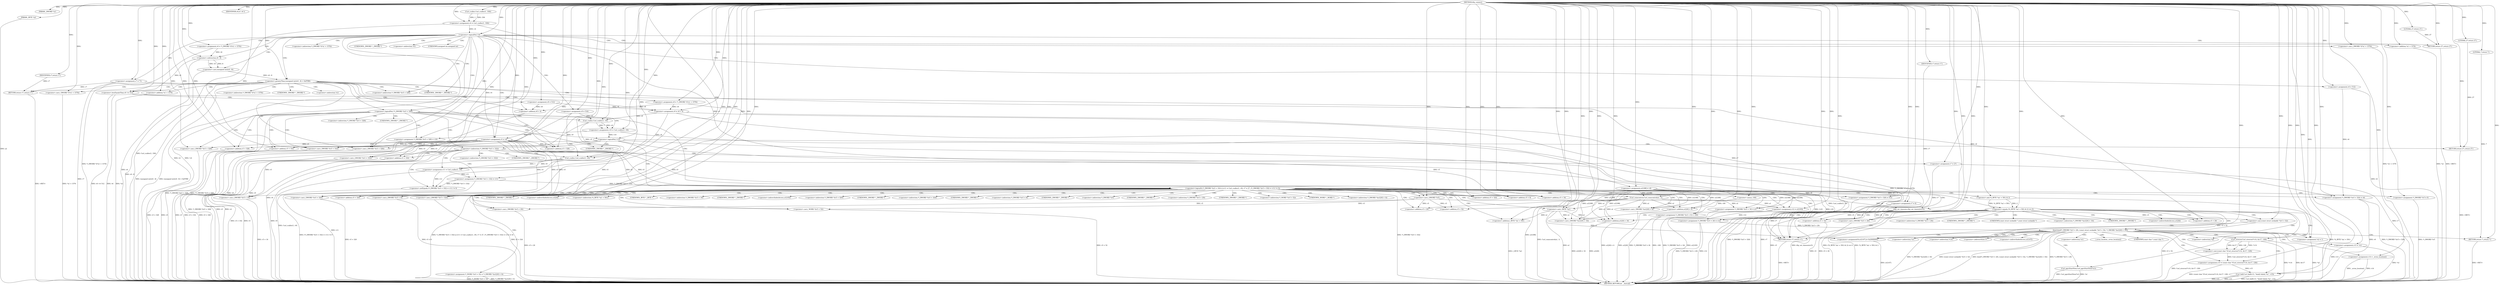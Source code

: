 digraph tftp_connect {  
"1000114" [label = "(METHOD,tftp_connect)" ]
"1000405" [label = "(METHOD_RETURN,int __fastcall)" ]
"1000115" [label = "(PARAM,_DWORD *a1)" ]
"1000116" [label = "(PARAM,_BYTE *a2)" ]
"1000131" [label = "(<operator>.assignment,v4 = Curl_ccalloc(1, 336))" ]
"1000133" [label = "(Curl_ccalloc,Curl_ccalloc(1, 336))" ]
"1000136" [label = "(<operator>.assignment,a1[188] = v4)" ]
"1000142" [label = "(<operator>.logicalNot,!v4)" ]
"1000144" [label = "(RETURN,return 27;,return 27;)" ]
"1000145" [label = "(LITERAL,27,return 27;)" ]
"1000146" [label = "(<operator>.assignment,v5 = v4)" ]
"1000149" [label = "(<operator>.assignment,v6 = *(_DWORD *)(*a1 + 1576))" ]
"1000152" [label = "(<operator>.cast,(_DWORD *)(*a1 + 1576))" ]
"1000154" [label = "(<operator>.addition,*a1 + 1576)" ]
"1000159" [label = "(IDENTIFIER,v6,if ( v6 ))" ]
"1000161" [label = "(<operator>.assignment,v7 = 71)" ]
"1000165" [label = "(<operator>.greaterThan,(unsigned int)(v6 - 8) > 0xFFB0)" ]
"1000166" [label = "(<operator>.cast,(unsigned int)(v6 - 8))" ]
"1000168" [label = "(<operator>.subtraction,v6 - 8)" ]
"1000172" [label = "(RETURN,return v7;,return v7;)" ]
"1000173" [label = "(IDENTIFIER,v7,return v7;)" ]
"1000174" [label = "(<operator>.assignment,v8 = *(_DWORD *)(*a1 + 1576))" ]
"1000177" [label = "(<operator>.cast,(_DWORD *)(*a1 + 1576))" ]
"1000179" [label = "(<operator>.addition,*a1 + 1576)" ]
"1000184" [label = "(<operator>.lessEqualsThan,v6 <= 512)" ]
"1000187" [label = "(<operator>.assignment,v8 = 512)" ]
"1000190" [label = "(<operator>.assignment,v9 = v8 + 4)" ]
"1000192" [label = "(<operator>.addition,v8 + 4)" ]
"1000197" [label = "(<operator>.assignment,v9 = 516)" ]
"1000200" [label = "(<operator>.assignment,v6 = 512)" ]
"1000204" [label = "(<operator>.logicalNot,!*(_DWORD *)(v5 + 328))" ]
"1000206" [label = "(<operator>.cast,(_DWORD *)(v5 + 328))" ]
"1000208" [label = "(<operator>.addition,v5 + 328)" ]
"1000212" [label = "(<operator>.assignment,v10 = Curl_ccalloc(1, v9))" ]
"1000214" [label = "(Curl_ccalloc,Curl_ccalloc(1, v9))" ]
"1000217" [label = "(<operator>.assignment,*(_DWORD *)(v5 + 328) = v10)" ]
"1000219" [label = "(<operator>.cast,(_DWORD *)(v5 + 328))" ]
"1000221" [label = "(<operator>.addition,v5 + 328)" ]
"1000226" [label = "(<operator>.logicalNot,!v10)" ]
"1000228" [label = "(RETURN,return 27;,return 27;)" ]
"1000229" [label = "(LITERAL,27,return 27;)" ]
"1000231" [label = "(<operator>.logicalOr,*(_DWORD *)(v5 + 332) || (v11 = Curl_ccalloc(1, v9), v7 = 27, (*(_DWORD *)(v5 + 332) = v11) != 0))" ]
"1000233" [label = "(<operator>.cast,(_DWORD *)(v5 + 332))" ]
"1000235" [label = "(<operator>.addition,v5 + 332)" ]
"1000239" [label = "(<operator>.assignment,v11 = Curl_ccalloc(1, v9))" ]
"1000241" [label = "(Curl_ccalloc,Curl_ccalloc(1, v9))" ]
"1000245" [label = "(<operator>.assignment,v7 = 27)" ]
"1000248" [label = "(<operator>.notEquals,(*(_DWORD *)(v5 + 332) = v11) != 0)" ]
"1000249" [label = "(<operator>.assignment,*(_DWORD *)(v5 + 332) = v11)" ]
"1000251" [label = "(<operator>.cast,(_DWORD *)(v5 + 332))" ]
"1000253" [label = "(<operator>.addition,v5 + 332)" ]
"1000259" [label = "(Curl_conncontrol,Curl_conncontrol(a1, 1))" ]
"1000262" [label = "(<operator>.assignment,*(_DWORD *)(v5 + 16) = a1)" ]
"1000264" [label = "(<operator>.cast,(_DWORD *)(v5 + 16))" ]
"1000266" [label = "(<operator>.addition,v5 + 16)" ]
"1000270" [label = "(<operator>.assignment,v7 = 0)" ]
"1000273" [label = "(<operator>.assignment,v12 = a1[105])" ]
"1000278" [label = "(<operator>.assignment,*(_DWORD *)(v5 + 320) = 512)" ]
"1000280" [label = "(<operator>.cast,(_DWORD *)(v5 + 320))" ]
"1000282" [label = "(<operator>.addition,v5 + 320)" ]
"1000286" [label = "(<operator>.assignment,*(_DWORD *)(v5 + 324) = v6)" ]
"1000288" [label = "(<operator>.cast,(_DWORD *)(v5 + 324))" ]
"1000290" [label = "(<operator>.addition,v5 + 324)" ]
"1000294" [label = "(<operator>.assignment,*(_DWORD *)(v5 + 8) = -100)" ]
"1000296" [label = "(<operator>.cast,(_DWORD *)(v5 + 8))" ]
"1000298" [label = "(<operator>.addition,v5 + 8)" ]
"1000301" [label = "(<operator>.minus,-100)" ]
"1000303" [label = "(<operator>.assignment,*(_DWORD *)v5 = 0)" ]
"1000305" [label = "(<operator>.cast,(_DWORD *)v5)" ]
"1000309" [label = "(<operator>.assignment,*(_DWORD *)(v5 + 20) = v12)" ]
"1000311" [label = "(<operator>.cast,(_DWORD *)(v5 + 20))" ]
"1000313" [label = "(<operator>.addition,v5 + 20)" ]
"1000317" [label = "(<operator>.assignment,*(_WORD *)(v5 + 52) = *(_DWORD *)(a1[20] + 4))" ]
"1000319" [label = "(<operator>.cast,(_WORD *)(v5 + 52))" ]
"1000321" [label = "(<operator>.addition,v5 + 52)" ]
"1000325" [label = "(<operator>.cast,(_DWORD *)(a1[20] + 4))" ]
"1000327" [label = "(<operator>.addition,a1[20] + 4)" ]
"1000332" [label = "(tftp_set_timeouts,tftp_set_timeouts(v5))" ]
"1000335" [label = "(<operator>.equals,(*((_BYTE *)a1 + 591) & 2) == 0)" ]
"1000336" [label = "(<operator>.and,*((_BYTE *)a1 + 591) & 2)" ]
"1000338" [label = "(<operator>.addition,(_BYTE *)a1 + 591)" ]
"1000339" [label = "(<operator>.cast,(_BYTE *)a1)" ]
"1000347" [label = "(bind,bind(*(_DWORD *)(v5 + 20), (const struct sockaddr *)(v5 + 52), *(_DWORD *)(a1[20] + 16)))" ]
"1000349" [label = "(<operator>.cast,(_DWORD *)(v5 + 20))" ]
"1000351" [label = "(<operator>.addition,v5 + 20)" ]
"1000354" [label = "(<operator>.cast,(const struct sockaddr *)(v5 + 52))" ]
"1000356" [label = "(<operator>.addition,v5 + 52)" ]
"1000360" [label = "(<operator>.cast,(_DWORD *)(a1[20] + 16))" ]
"1000362" [label = "(<operator>.addition,a1[20] + 16)" ]
"1000368" [label = "(<operator>.assignment,v13 = *a1)" ]
"1000372" [label = "(<operator>.assignment,v14 = _errno_location())" ]
"1000375" [label = "(<operator>.assignment,v15 = (const char *)Curl_strerror(*v14, &v17, 128))" ]
"1000377" [label = "(<operator>.cast,(const char *)Curl_strerror(*v14, &v17, 128))" ]
"1000379" [label = "(Curl_strerror,Curl_strerror(*v14, &v17, 128))" ]
"1000385" [label = "(Curl_failf,Curl_failf(v13, \"bind() failed; %s\", v15))" ]
"1000389" [label = "(RETURN,return 7;,return 7;)" ]
"1000390" [label = "(LITERAL,7,return 7;)" ]
"1000391" [label = "(<operators>.assignmentOr,a1[147] |= 0x2000000u)" ]
"1000396" [label = "(Curl_pgrsStartNow,Curl_pgrsStartNow(*a1))" ]
"1000399" [label = "(<operator>.assignment,*a2 = 1)" ]
"1000403" [label = "(RETURN,return v7;,return v7;)" ]
"1000404" [label = "(IDENTIFIER,v7,return v7;)" ]
"1000151" [label = "(<operator>.indirection,*(_DWORD *)(*a1 + 1576))" ]
"1000153" [label = "(UNKNOWN,_DWORD *,_DWORD *)" ]
"1000155" [label = "(<operator>.indirection,*a1)" ]
"1000167" [label = "(UNKNOWN,unsigned int,unsigned int)" ]
"1000176" [label = "(<operator>.indirection,*(_DWORD *)(*a1 + 1576))" ]
"1000178" [label = "(UNKNOWN,_DWORD *,_DWORD *)" ]
"1000180" [label = "(<operator>.indirection,*a1)" ]
"1000205" [label = "(<operator>.indirection,*(_DWORD *)(v5 + 328))" ]
"1000207" [label = "(UNKNOWN,_DWORD *,_DWORD *)" ]
"1000218" [label = "(<operator>.indirection,*(_DWORD *)(v5 + 328))" ]
"1000220" [label = "(UNKNOWN,_DWORD *,_DWORD *)" ]
"1000232" [label = "(<operator>.indirection,*(_DWORD *)(v5 + 332))" ]
"1000234" [label = "(UNKNOWN,_DWORD *,_DWORD *)" ]
"1000250" [label = "(<operator>.indirection,*(_DWORD *)(v5 + 332))" ]
"1000252" [label = "(UNKNOWN,_DWORD *,_DWORD *)" ]
"1000263" [label = "(<operator>.indirection,*(_DWORD *)(v5 + 16))" ]
"1000265" [label = "(UNKNOWN,_DWORD *,_DWORD *)" ]
"1000275" [label = "(<operator>.indirectIndexAccess,a1[105])" ]
"1000279" [label = "(<operator>.indirection,*(_DWORD *)(v5 + 320))" ]
"1000281" [label = "(UNKNOWN,_DWORD *,_DWORD *)" ]
"1000287" [label = "(<operator>.indirection,*(_DWORD *)(v5 + 324))" ]
"1000289" [label = "(UNKNOWN,_DWORD *,_DWORD *)" ]
"1000295" [label = "(<operator>.indirection,*(_DWORD *)(v5 + 8))" ]
"1000297" [label = "(UNKNOWN,_DWORD *,_DWORD *)" ]
"1000304" [label = "(<operator>.indirection,*(_DWORD *)v5)" ]
"1000306" [label = "(UNKNOWN,_DWORD *,_DWORD *)" ]
"1000310" [label = "(<operator>.indirection,*(_DWORD *)(v5 + 20))" ]
"1000312" [label = "(UNKNOWN,_DWORD *,_DWORD *)" ]
"1000318" [label = "(<operator>.indirection,*(_WORD *)(v5 + 52))" ]
"1000320" [label = "(UNKNOWN,_WORD *,_WORD *)" ]
"1000324" [label = "(<operator>.indirection,*(_DWORD *)(a1[20] + 4))" ]
"1000326" [label = "(UNKNOWN,_DWORD *,_DWORD *)" ]
"1000328" [label = "(<operator>.indirectIndexAccess,a1[20])" ]
"1000337" [label = "(<operator>.indirection,*((_BYTE *)a1 + 591))" ]
"1000340" [label = "(UNKNOWN,_BYTE *,_BYTE *)" ]
"1000348" [label = "(<operator>.indirection,*(_DWORD *)(v5 + 20))" ]
"1000350" [label = "(UNKNOWN,_DWORD *,_DWORD *)" ]
"1000355" [label = "(UNKNOWN,const struct sockaddr *,const struct sockaddr *)" ]
"1000359" [label = "(<operator>.indirection,*(_DWORD *)(a1[20] + 16))" ]
"1000361" [label = "(UNKNOWN,_DWORD *,_DWORD *)" ]
"1000363" [label = "(<operator>.indirectIndexAccess,a1[20])" ]
"1000370" [label = "(<operator>.indirection,*a1)" ]
"1000374" [label = "(_errno_location,_errno_location())" ]
"1000378" [label = "(UNKNOWN,const char *,const char *)" ]
"1000380" [label = "(<operator>.indirection,*v14)" ]
"1000382" [label = "(<operator>.addressOf,&v17)" ]
"1000392" [label = "(<operator>.indirectIndexAccess,a1[147])" ]
"1000397" [label = "(<operator>.indirection,*a1)" ]
"1000400" [label = "(<operator>.indirection,*a2)" ]
  "1000335" -> "1000405"  [ label = "DDG: (*((_BYTE *)a1 + 591) & 2) == 0"] 
  "1000206" -> "1000405"  [ label = "DDG: v5 + 328"] 
  "1000325" -> "1000405"  [ label = "DDG: a1[20] + 4"] 
  "1000241" -> "1000405"  [ label = "DDG: v9"] 
  "1000217" -> "1000405"  [ label = "DDG: *(_DWORD *)(v5 + 328)"] 
  "1000142" -> "1000405"  [ label = "DDG: v4"] 
  "1000372" -> "1000405"  [ label = "DDG: _errno_location()"] 
  "1000204" -> "1000405"  [ label = "DDG: *(_DWORD *)(v5 + 328)"] 
  "1000294" -> "1000405"  [ label = "DDG: *(_DWORD *)(v5 + 8)"] 
  "1000347" -> "1000405"  [ label = "DDG: *(_DWORD *)(v5 + 20)"] 
  "1000309" -> "1000405"  [ label = "DDG: v12"] 
  "1000190" -> "1000405"  [ label = "DDG: v9"] 
  "1000165" -> "1000405"  [ label = "DDG: (unsigned int)(v6 - 8)"] 
  "1000259" -> "1000405"  [ label = "DDG: Curl_conncontrol(a1, 1)"] 
  "1000319" -> "1000405"  [ label = "DDG: v5 + 52"] 
  "1000336" -> "1000405"  [ label = "DDG: *((_BYTE *)a1 + 591)"] 
  "1000349" -> "1000405"  [ label = "DDG: v5 + 20"] 
  "1000142" -> "1000405"  [ label = "DDG: !v4"] 
  "1000184" -> "1000405"  [ label = "DDG: v6 <= 512"] 
  "1000245" -> "1000405"  [ label = "DDG: v7"] 
  "1000311" -> "1000405"  [ label = "DDG: v5 + 20"] 
  "1000391" -> "1000405"  [ label = "DDG: a1[147]"] 
  "1000288" -> "1000405"  [ label = "DDG: v5 + 324"] 
  "1000219" -> "1000405"  [ label = "DDG: v5 + 328"] 
  "1000379" -> "1000405"  [ label = "DDG: *v14"] 
  "1000249" -> "1000405"  [ label = "DDG: v11"] 
  "1000136" -> "1000405"  [ label = "DDG: a1[188]"] 
  "1000296" -> "1000405"  [ label = "DDG: v5 + 8"] 
  "1000354" -> "1000405"  [ label = "DDG: v5 + 52"] 
  "1000379" -> "1000405"  [ label = "DDG: &v17"] 
  "1000294" -> "1000405"  [ label = "DDG: -100"] 
  "1000368" -> "1000405"  [ label = "DDG: *a1"] 
  "1000212" -> "1000405"  [ label = "DDG: Curl_ccalloc(1, v9)"] 
  "1000264" -> "1000405"  [ label = "DDG: v5 + 16"] 
  "1000226" -> "1000405"  [ label = "DDG: v10"] 
  "1000399" -> "1000405"  [ label = "DDG: *a2"] 
  "1000226" -> "1000405"  [ label = "DDG: !v10"] 
  "1000239" -> "1000405"  [ label = "DDG: Curl_ccalloc(1, v9)"] 
  "1000131" -> "1000405"  [ label = "DDG: Curl_ccalloc(1, 336)"] 
  "1000339" -> "1000405"  [ label = "DDG: a1"] 
  "1000179" -> "1000405"  [ label = "DDG: *a1"] 
  "1000204" -> "1000405"  [ label = "DDG: !*(_DWORD *)(v5 + 328)"] 
  "1000146" -> "1000405"  [ label = "DDG: v4"] 
  "1000251" -> "1000405"  [ label = "DDG: v5 + 332"] 
  "1000309" -> "1000405"  [ label = "DDG: *(_DWORD *)(v5 + 20)"] 
  "1000146" -> "1000405"  [ label = "DDG: v5"] 
  "1000235" -> "1000405"  [ label = "DDG: v5"] 
  "1000154" -> "1000405"  [ label = "DDG: *a1"] 
  "1000280" -> "1000405"  [ label = "DDG: v5 + 320"] 
  "1000116" -> "1000405"  [ label = "DDG: a2"] 
  "1000385" -> "1000405"  [ label = "DDG: Curl_failf(v13, \"bind() failed; %s\", v15)"] 
  "1000270" -> "1000405"  [ label = "DDG: v7"] 
  "1000262" -> "1000405"  [ label = "DDG: *(_DWORD *)(v5 + 16)"] 
  "1000303" -> "1000405"  [ label = "DDG: *(_DWORD *)v5"] 
  "1000286" -> "1000405"  [ label = "DDG: v6"] 
  "1000231" -> "1000405"  [ label = "DDG: *(_DWORD *)(v5 + 332)"] 
  "1000184" -> "1000405"  [ label = "DDG: v6"] 
  "1000347" -> "1000405"  [ label = "DDG: *(_DWORD *)(a1[20] + 16)"] 
  "1000221" -> "1000405"  [ label = "DDG: v5"] 
  "1000192" -> "1000405"  [ label = "DDG: v8"] 
  "1000278" -> "1000405"  [ label = "DDG: *(_DWORD *)(v5 + 320)"] 
  "1000273" -> "1000405"  [ label = "DDG: a1[105]"] 
  "1000377" -> "1000405"  [ label = "DDG: Curl_strerror(*v14, &v17, 128)"] 
  "1000248" -> "1000405"  [ label = "DDG: (*(_DWORD *)(v5 + 332) = v11) != 0"] 
  "1000286" -> "1000405"  [ label = "DDG: *(_DWORD *)(v5 + 324)"] 
  "1000197" -> "1000405"  [ label = "DDG: v9"] 
  "1000332" -> "1000405"  [ label = "DDG: tftp_set_timeouts(v5)"] 
  "1000231" -> "1000405"  [ label = "DDG: *(_DWORD *)(v5 + 332) || (v11 = Curl_ccalloc(1, v9), v7 = 27, (*(_DWORD *)(v5 + 332) = v11) != 0)"] 
  "1000385" -> "1000405"  [ label = "DDG: v15"] 
  "1000190" -> "1000405"  [ label = "DDG: v8 + 4"] 
  "1000327" -> "1000405"  [ label = "DDG: a1[20]"] 
  "1000335" -> "1000405"  [ label = "DDG: *((_BYTE *)a1 + 591) & 2"] 
  "1000200" -> "1000405"  [ label = "DDG: v6"] 
  "1000375" -> "1000405"  [ label = "DDG: (const char *)Curl_strerror(*v14, &v17, 128)"] 
  "1000174" -> "1000405"  [ label = "DDG: *(_DWORD *)(*a1 + 1576)"] 
  "1000168" -> "1000405"  [ label = "DDG: v6"] 
  "1000338" -> "1000405"  [ label = "DDG: (_BYTE *)a1"] 
  "1000396" -> "1000405"  [ label = "DDG: Curl_pgrsStartNow(*a1)"] 
  "1000177" -> "1000405"  [ label = "DDG: *a1 + 1576"] 
  "1000347" -> "1000405"  [ label = "DDG: (const struct sockaddr *)(v5 + 52)"] 
  "1000347" -> "1000405"  [ label = "DDG: bind(*(_DWORD *)(v5 + 20), (const struct sockaddr *)(v5 + 52), *(_DWORD *)(a1[20] + 16))"] 
  "1000362" -> "1000405"  [ label = "DDG: a1[20]"] 
  "1000214" -> "1000405"  [ label = "DDG: v9"] 
  "1000396" -> "1000405"  [ label = "DDG: *a1"] 
  "1000356" -> "1000405"  [ label = "DDG: v5"] 
  "1000253" -> "1000405"  [ label = "DDG: v5"] 
  "1000317" -> "1000405"  [ label = "DDG: *(_WORD *)(v5 + 52)"] 
  "1000372" -> "1000405"  [ label = "DDG: v14"] 
  "1000152" -> "1000405"  [ label = "DDG: *a1 + 1576"] 
  "1000317" -> "1000405"  [ label = "DDG: *(_DWORD *)(a1[20] + 4)"] 
  "1000166" -> "1000405"  [ label = "DDG: v6 - 8"] 
  "1000360" -> "1000405"  [ label = "DDG: a1[20] + 16"] 
  "1000385" -> "1000405"  [ label = "DDG: v13"] 
  "1000165" -> "1000405"  [ label = "DDG: (unsigned int)(v6 - 8) > 0xFFB0"] 
  "1000233" -> "1000405"  [ label = "DDG: v5 + 332"] 
  "1000161" -> "1000405"  [ label = "DDG: v7"] 
  "1000149" -> "1000405"  [ label = "DDG: *(_DWORD *)(*a1 + 1576)"] 
  "1000332" -> "1000405"  [ label = "DDG: v5"] 
  "1000389" -> "1000405"  [ label = "DDG: <RET>"] 
  "1000403" -> "1000405"  [ label = "DDG: <RET>"] 
  "1000144" -> "1000405"  [ label = "DDG: <RET>"] 
  "1000172" -> "1000405"  [ label = "DDG: <RET>"] 
  "1000228" -> "1000405"  [ label = "DDG: <RET>"] 
  "1000114" -> "1000115"  [ label = "DDG: "] 
  "1000114" -> "1000116"  [ label = "DDG: "] 
  "1000133" -> "1000131"  [ label = "DDG: 1"] 
  "1000133" -> "1000131"  [ label = "DDG: 336"] 
  "1000114" -> "1000131"  [ label = "DDG: "] 
  "1000114" -> "1000133"  [ label = "DDG: "] 
  "1000131" -> "1000136"  [ label = "DDG: v4"] 
  "1000114" -> "1000136"  [ label = "DDG: "] 
  "1000114" -> "1000142"  [ label = "DDG: "] 
  "1000131" -> "1000142"  [ label = "DDG: v4"] 
  "1000145" -> "1000144"  [ label = "DDG: 27"] 
  "1000114" -> "1000144"  [ label = "DDG: "] 
  "1000114" -> "1000145"  [ label = "DDG: "] 
  "1000142" -> "1000146"  [ label = "DDG: v4"] 
  "1000114" -> "1000146"  [ label = "DDG: "] 
  "1000114" -> "1000149"  [ label = "DDG: "] 
  "1000114" -> "1000152"  [ label = "DDG: "] 
  "1000114" -> "1000154"  [ label = "DDG: "] 
  "1000114" -> "1000159"  [ label = "DDG: "] 
  "1000114" -> "1000161"  [ label = "DDG: "] 
  "1000166" -> "1000165"  [ label = "DDG: v6 - 8"] 
  "1000168" -> "1000166"  [ label = "DDG: v6"] 
  "1000168" -> "1000166"  [ label = "DDG: 8"] 
  "1000149" -> "1000168"  [ label = "DDG: v6"] 
  "1000114" -> "1000168"  [ label = "DDG: "] 
  "1000114" -> "1000165"  [ label = "DDG: "] 
  "1000173" -> "1000172"  [ label = "DDG: v7"] 
  "1000161" -> "1000172"  [ label = "DDG: v7"] 
  "1000114" -> "1000173"  [ label = "DDG: "] 
  "1000114" -> "1000174"  [ label = "DDG: "] 
  "1000114" -> "1000177"  [ label = "DDG: "] 
  "1000114" -> "1000179"  [ label = "DDG: "] 
  "1000168" -> "1000184"  [ label = "DDG: v6"] 
  "1000114" -> "1000184"  [ label = "DDG: "] 
  "1000114" -> "1000187"  [ label = "DDG: "] 
  "1000187" -> "1000190"  [ label = "DDG: v8"] 
  "1000174" -> "1000190"  [ label = "DDG: v8"] 
  "1000114" -> "1000190"  [ label = "DDG: "] 
  "1000187" -> "1000192"  [ label = "DDG: v8"] 
  "1000174" -> "1000192"  [ label = "DDG: v8"] 
  "1000114" -> "1000192"  [ label = "DDG: "] 
  "1000114" -> "1000197"  [ label = "DDG: "] 
  "1000114" -> "1000200"  [ label = "DDG: "] 
  "1000146" -> "1000206"  [ label = "DDG: v5"] 
  "1000114" -> "1000206"  [ label = "DDG: "] 
  "1000146" -> "1000208"  [ label = "DDG: v5"] 
  "1000114" -> "1000208"  [ label = "DDG: "] 
  "1000214" -> "1000212"  [ label = "DDG: 1"] 
  "1000214" -> "1000212"  [ label = "DDG: v9"] 
  "1000114" -> "1000212"  [ label = "DDG: "] 
  "1000114" -> "1000214"  [ label = "DDG: "] 
  "1000190" -> "1000214"  [ label = "DDG: v9"] 
  "1000197" -> "1000214"  [ label = "DDG: v9"] 
  "1000212" -> "1000217"  [ label = "DDG: v10"] 
  "1000114" -> "1000217"  [ label = "DDG: "] 
  "1000114" -> "1000219"  [ label = "DDG: "] 
  "1000146" -> "1000219"  [ label = "DDG: v5"] 
  "1000114" -> "1000221"  [ label = "DDG: "] 
  "1000146" -> "1000221"  [ label = "DDG: v5"] 
  "1000114" -> "1000226"  [ label = "DDG: "] 
  "1000212" -> "1000226"  [ label = "DDG: v10"] 
  "1000229" -> "1000228"  [ label = "DDG: 27"] 
  "1000114" -> "1000228"  [ label = "DDG: "] 
  "1000114" -> "1000229"  [ label = "DDG: "] 
  "1000249" -> "1000231"  [ label = "DDG: *(_DWORD *)(v5 + 332)"] 
  "1000114" -> "1000233"  [ label = "DDG: "] 
  "1000146" -> "1000233"  [ label = "DDG: v5"] 
  "1000114" -> "1000235"  [ label = "DDG: "] 
  "1000146" -> "1000235"  [ label = "DDG: v5"] 
  "1000241" -> "1000239"  [ label = "DDG: 1"] 
  "1000241" -> "1000239"  [ label = "DDG: v9"] 
  "1000114" -> "1000239"  [ label = "DDG: "] 
  "1000114" -> "1000241"  [ label = "DDG: "] 
  "1000190" -> "1000241"  [ label = "DDG: v9"] 
  "1000197" -> "1000241"  [ label = "DDG: v9"] 
  "1000214" -> "1000241"  [ label = "DDG: v9"] 
  "1000114" -> "1000245"  [ label = "DDG: "] 
  "1000249" -> "1000248"  [ label = "DDG: *(_DWORD *)(v5 + 332)"] 
  "1000239" -> "1000248"  [ label = "DDG: v11"] 
  "1000114" -> "1000248"  [ label = "DDG: "] 
  "1000114" -> "1000251"  [ label = "DDG: "] 
  "1000146" -> "1000251"  [ label = "DDG: v5"] 
  "1000114" -> "1000253"  [ label = "DDG: "] 
  "1000146" -> "1000253"  [ label = "DDG: v5"] 
  "1000239" -> "1000249"  [ label = "DDG: v11"] 
  "1000114" -> "1000249"  [ label = "DDG: "] 
  "1000136" -> "1000259"  [ label = "DDG: a1[188]"] 
  "1000114" -> "1000259"  [ label = "DDG: "] 
  "1000259" -> "1000262"  [ label = "DDG: a1"] 
  "1000136" -> "1000262"  [ label = "DDG: a1[188]"] 
  "1000114" -> "1000262"  [ label = "DDG: "] 
  "1000114" -> "1000264"  [ label = "DDG: "] 
  "1000146" -> "1000264"  [ label = "DDG: v5"] 
  "1000114" -> "1000266"  [ label = "DDG: "] 
  "1000146" -> "1000266"  [ label = "DDG: v5"] 
  "1000114" -> "1000270"  [ label = "DDG: "] 
  "1000259" -> "1000273"  [ label = "DDG: a1"] 
  "1000136" -> "1000273"  [ label = "DDG: a1[188]"] 
  "1000114" -> "1000273"  [ label = "DDG: "] 
  "1000114" -> "1000278"  [ label = "DDG: "] 
  "1000114" -> "1000280"  [ label = "DDG: "] 
  "1000146" -> "1000280"  [ label = "DDG: v5"] 
  "1000114" -> "1000282"  [ label = "DDG: "] 
  "1000146" -> "1000282"  [ label = "DDG: v5"] 
  "1000184" -> "1000286"  [ label = "DDG: v6"] 
  "1000200" -> "1000286"  [ label = "DDG: v6"] 
  "1000114" -> "1000286"  [ label = "DDG: "] 
  "1000114" -> "1000288"  [ label = "DDG: "] 
  "1000146" -> "1000288"  [ label = "DDG: v5"] 
  "1000114" -> "1000290"  [ label = "DDG: "] 
  "1000146" -> "1000290"  [ label = "DDG: v5"] 
  "1000301" -> "1000294"  [ label = "DDG: 100"] 
  "1000114" -> "1000296"  [ label = "DDG: "] 
  "1000146" -> "1000296"  [ label = "DDG: v5"] 
  "1000114" -> "1000298"  [ label = "DDG: "] 
  "1000146" -> "1000298"  [ label = "DDG: v5"] 
  "1000114" -> "1000301"  [ label = "DDG: "] 
  "1000114" -> "1000303"  [ label = "DDG: "] 
  "1000114" -> "1000305"  [ label = "DDG: "] 
  "1000146" -> "1000305"  [ label = "DDG: v5"] 
  "1000273" -> "1000309"  [ label = "DDG: v12"] 
  "1000114" -> "1000309"  [ label = "DDG: "] 
  "1000305" -> "1000311"  [ label = "DDG: v5"] 
  "1000114" -> "1000311"  [ label = "DDG: "] 
  "1000305" -> "1000313"  [ label = "DDG: v5"] 
  "1000114" -> "1000313"  [ label = "DDG: "] 
  "1000114" -> "1000319"  [ label = "DDG: "] 
  "1000305" -> "1000319"  [ label = "DDG: v5"] 
  "1000114" -> "1000321"  [ label = "DDG: "] 
  "1000305" -> "1000321"  [ label = "DDG: v5"] 
  "1000259" -> "1000325"  [ label = "DDG: a1"] 
  "1000136" -> "1000325"  [ label = "DDG: a1[188]"] 
  "1000114" -> "1000325"  [ label = "DDG: "] 
  "1000259" -> "1000327"  [ label = "DDG: a1"] 
  "1000136" -> "1000327"  [ label = "DDG: a1[188]"] 
  "1000114" -> "1000327"  [ label = "DDG: "] 
  "1000114" -> "1000332"  [ label = "DDG: "] 
  "1000305" -> "1000332"  [ label = "DDG: v5"] 
  "1000336" -> "1000335"  [ label = "DDG: *((_BYTE *)a1 + 591)"] 
  "1000336" -> "1000335"  [ label = "DDG: 2"] 
  "1000339" -> "1000338"  [ label = "DDG: a1"] 
  "1000136" -> "1000339"  [ label = "DDG: a1[188]"] 
  "1000114" -> "1000339"  [ label = "DDG: "] 
  "1000259" -> "1000339"  [ label = "DDG: a1"] 
  "1000114" -> "1000338"  [ label = "DDG: "] 
  "1000114" -> "1000336"  [ label = "DDG: "] 
  "1000114" -> "1000335"  [ label = "DDG: "] 
  "1000309" -> "1000347"  [ label = "DDG: *(_DWORD *)(v5 + 20)"] 
  "1000332" -> "1000349"  [ label = "DDG: v5"] 
  "1000114" -> "1000349"  [ label = "DDG: "] 
  "1000332" -> "1000351"  [ label = "DDG: v5"] 
  "1000114" -> "1000351"  [ label = "DDG: "] 
  "1000354" -> "1000347"  [ label = "DDG: v5 + 52"] 
  "1000114" -> "1000354"  [ label = "DDG: "] 
  "1000332" -> "1000354"  [ label = "DDG: v5"] 
  "1000114" -> "1000356"  [ label = "DDG: "] 
  "1000332" -> "1000356"  [ label = "DDG: v5"] 
  "1000339" -> "1000360"  [ label = "DDG: a1"] 
  "1000259" -> "1000360"  [ label = "DDG: a1"] 
  "1000136" -> "1000360"  [ label = "DDG: a1[188]"] 
  "1000114" -> "1000360"  [ label = "DDG: "] 
  "1000339" -> "1000362"  [ label = "DDG: a1"] 
  "1000259" -> "1000362"  [ label = "DDG: a1"] 
  "1000136" -> "1000362"  [ label = "DDG: a1[188]"] 
  "1000114" -> "1000362"  [ label = "DDG: "] 
  "1000114" -> "1000368"  [ label = "DDG: "] 
  "1000114" -> "1000372"  [ label = "DDG: "] 
  "1000377" -> "1000375"  [ label = "DDG: Curl_strerror(*v14, &v17, 128)"] 
  "1000114" -> "1000375"  [ label = "DDG: "] 
  "1000379" -> "1000377"  [ label = "DDG: *v14"] 
  "1000379" -> "1000377"  [ label = "DDG: &v17"] 
  "1000379" -> "1000377"  [ label = "DDG: 128"] 
  "1000114" -> "1000379"  [ label = "DDG: "] 
  "1000368" -> "1000385"  [ label = "DDG: v13"] 
  "1000114" -> "1000385"  [ label = "DDG: "] 
  "1000375" -> "1000385"  [ label = "DDG: v15"] 
  "1000390" -> "1000389"  [ label = "DDG: 7"] 
  "1000114" -> "1000389"  [ label = "DDG: "] 
  "1000114" -> "1000390"  [ label = "DDG: "] 
  "1000114" -> "1000391"  [ label = "DDG: "] 
  "1000339" -> "1000391"  [ label = "DDG: a1"] 
  "1000114" -> "1000399"  [ label = "DDG: "] 
  "1000404" -> "1000403"  [ label = "DDG: v7"] 
  "1000245" -> "1000403"  [ label = "DDG: v7"] 
  "1000270" -> "1000403"  [ label = "DDG: v7"] 
  "1000161" -> "1000403"  [ label = "DDG: v7"] 
  "1000114" -> "1000404"  [ label = "DDG: "] 
  "1000142" -> "1000144"  [ label = "CDG: "] 
  "1000142" -> "1000155"  [ label = "CDG: "] 
  "1000142" -> "1000154"  [ label = "CDG: "] 
  "1000142" -> "1000153"  [ label = "CDG: "] 
  "1000142" -> "1000152"  [ label = "CDG: "] 
  "1000142" -> "1000151"  [ label = "CDG: "] 
  "1000142" -> "1000149"  [ label = "CDG: "] 
  "1000142" -> "1000146"  [ label = "CDG: "] 
  "1000142" -> "1000168"  [ label = "CDG: "] 
  "1000142" -> "1000167"  [ label = "CDG: "] 
  "1000142" -> "1000166"  [ label = "CDG: "] 
  "1000142" -> "1000165"  [ label = "CDG: "] 
  "1000142" -> "1000161"  [ label = "CDG: "] 
  "1000142" -> "1000208"  [ label = "CDG: "] 
  "1000142" -> "1000207"  [ label = "CDG: "] 
  "1000142" -> "1000206"  [ label = "CDG: "] 
  "1000142" -> "1000205"  [ label = "CDG: "] 
  "1000142" -> "1000204"  [ label = "CDG: "] 
  "1000142" -> "1000200"  [ label = "CDG: "] 
  "1000142" -> "1000197"  [ label = "CDG: "] 
  "1000165" -> "1000176"  [ label = "CDG: "] 
  "1000165" -> "1000174"  [ label = "CDG: "] 
  "1000165" -> "1000172"  [ label = "CDG: "] 
  "1000165" -> "1000192"  [ label = "CDG: "] 
  "1000165" -> "1000190"  [ label = "CDG: "] 
  "1000165" -> "1000184"  [ label = "CDG: "] 
  "1000165" -> "1000180"  [ label = "CDG: "] 
  "1000165" -> "1000179"  [ label = "CDG: "] 
  "1000165" -> "1000178"  [ label = "CDG: "] 
  "1000165" -> "1000177"  [ label = "CDG: "] 
  "1000165" -> "1000208"  [ label = "CDG: "] 
  "1000165" -> "1000207"  [ label = "CDG: "] 
  "1000165" -> "1000206"  [ label = "CDG: "] 
  "1000165" -> "1000205"  [ label = "CDG: "] 
  "1000165" -> "1000204"  [ label = "CDG: "] 
  "1000184" -> "1000187"  [ label = "CDG: "] 
  "1000204" -> "1000221"  [ label = "CDG: "] 
  "1000204" -> "1000220"  [ label = "CDG: "] 
  "1000204" -> "1000219"  [ label = "CDG: "] 
  "1000204" -> "1000218"  [ label = "CDG: "] 
  "1000204" -> "1000217"  [ label = "CDG: "] 
  "1000204" -> "1000214"  [ label = "CDG: "] 
  "1000204" -> "1000212"  [ label = "CDG: "] 
  "1000204" -> "1000235"  [ label = "CDG: "] 
  "1000204" -> "1000234"  [ label = "CDG: "] 
  "1000204" -> "1000233"  [ label = "CDG: "] 
  "1000204" -> "1000232"  [ label = "CDG: "] 
  "1000204" -> "1000231"  [ label = "CDG: "] 
  "1000204" -> "1000226"  [ label = "CDG: "] 
  "1000226" -> "1000235"  [ label = "CDG: "] 
  "1000226" -> "1000234"  [ label = "CDG: "] 
  "1000226" -> "1000233"  [ label = "CDG: "] 
  "1000226" -> "1000232"  [ label = "CDG: "] 
  "1000226" -> "1000231"  [ label = "CDG: "] 
  "1000226" -> "1000228"  [ label = "CDG: "] 
  "1000231" -> "1000270"  [ label = "CDG: "] 
  "1000231" -> "1000266"  [ label = "CDG: "] 
  "1000231" -> "1000265"  [ label = "CDG: "] 
  "1000231" -> "1000264"  [ label = "CDG: "] 
  "1000231" -> "1000263"  [ label = "CDG: "] 
  "1000231" -> "1000262"  [ label = "CDG: "] 
  "1000231" -> "1000259"  [ label = "CDG: "] 
  "1000231" -> "1000288"  [ label = "CDG: "] 
  "1000231" -> "1000287"  [ label = "CDG: "] 
  "1000231" -> "1000286"  [ label = "CDG: "] 
  "1000231" -> "1000282"  [ label = "CDG: "] 
  "1000231" -> "1000281"  [ label = "CDG: "] 
  "1000231" -> "1000280"  [ label = "CDG: "] 
  "1000231" -> "1000279"  [ label = "CDG: "] 
  "1000231" -> "1000278"  [ label = "CDG: "] 
  "1000231" -> "1000275"  [ label = "CDG: "] 
  "1000231" -> "1000273"  [ label = "CDG: "] 
  "1000231" -> "1000304"  [ label = "CDG: "] 
  "1000231" -> "1000303"  [ label = "CDG: "] 
  "1000231" -> "1000301"  [ label = "CDG: "] 
  "1000231" -> "1000298"  [ label = "CDG: "] 
  "1000231" -> "1000297"  [ label = "CDG: "] 
  "1000231" -> "1000296"  [ label = "CDG: "] 
  "1000231" -> "1000295"  [ label = "CDG: "] 
  "1000231" -> "1000294"  [ label = "CDG: "] 
  "1000231" -> "1000290"  [ label = "CDG: "] 
  "1000231" -> "1000289"  [ label = "CDG: "] 
  "1000231" -> "1000320"  [ label = "CDG: "] 
  "1000231" -> "1000319"  [ label = "CDG: "] 
  "1000231" -> "1000318"  [ label = "CDG: "] 
  "1000231" -> "1000317"  [ label = "CDG: "] 
  "1000231" -> "1000313"  [ label = "CDG: "] 
  "1000231" -> "1000312"  [ label = "CDG: "] 
  "1000231" -> "1000311"  [ label = "CDG: "] 
  "1000231" -> "1000310"  [ label = "CDG: "] 
  "1000231" -> "1000309"  [ label = "CDG: "] 
  "1000231" -> "1000306"  [ label = "CDG: "] 
  "1000231" -> "1000305"  [ label = "CDG: "] 
  "1000231" -> "1000336"  [ label = "CDG: "] 
  "1000231" -> "1000335"  [ label = "CDG: "] 
  "1000231" -> "1000332"  [ label = "CDG: "] 
  "1000231" -> "1000328"  [ label = "CDG: "] 
  "1000231" -> "1000327"  [ label = "CDG: "] 
  "1000231" -> "1000326"  [ label = "CDG: "] 
  "1000231" -> "1000325"  [ label = "CDG: "] 
  "1000231" -> "1000324"  [ label = "CDG: "] 
  "1000231" -> "1000321"  [ label = "CDG: "] 
  "1000231" -> "1000340"  [ label = "CDG: "] 
  "1000231" -> "1000339"  [ label = "CDG: "] 
  "1000231" -> "1000338"  [ label = "CDG: "] 
  "1000231" -> "1000337"  [ label = "CDG: "] 
  "1000231" -> "1000403"  [ label = "CDG: "] 
  "1000232" -> "1000239"  [ label = "CDG: "] 
  "1000232" -> "1000253"  [ label = "CDG: "] 
  "1000232" -> "1000252"  [ label = "CDG: "] 
  "1000232" -> "1000251"  [ label = "CDG: "] 
  "1000232" -> "1000250"  [ label = "CDG: "] 
  "1000232" -> "1000249"  [ label = "CDG: "] 
  "1000232" -> "1000248"  [ label = "CDG: "] 
  "1000232" -> "1000245"  [ label = "CDG: "] 
  "1000232" -> "1000241"  [ label = "CDG: "] 
  "1000335" -> "1000351"  [ label = "CDG: "] 
  "1000335" -> "1000350"  [ label = "CDG: "] 
  "1000335" -> "1000349"  [ label = "CDG: "] 
  "1000335" -> "1000348"  [ label = "CDG: "] 
  "1000335" -> "1000347"  [ label = "CDG: "] 
  "1000335" -> "1000363"  [ label = "CDG: "] 
  "1000335" -> "1000362"  [ label = "CDG: "] 
  "1000335" -> "1000361"  [ label = "CDG: "] 
  "1000335" -> "1000360"  [ label = "CDG: "] 
  "1000335" -> "1000359"  [ label = "CDG: "] 
  "1000335" -> "1000356"  [ label = "CDG: "] 
  "1000335" -> "1000355"  [ label = "CDG: "] 
  "1000335" -> "1000354"  [ label = "CDG: "] 
  "1000335" -> "1000400"  [ label = "CDG: "] 
  "1000335" -> "1000399"  [ label = "CDG: "] 
  "1000335" -> "1000397"  [ label = "CDG: "] 
  "1000335" -> "1000396"  [ label = "CDG: "] 
  "1000335" -> "1000403"  [ label = "CDG: "] 
  "1000347" -> "1000368"  [ label = "CDG: "] 
  "1000347" -> "1000382"  [ label = "CDG: "] 
  "1000347" -> "1000380"  [ label = "CDG: "] 
  "1000347" -> "1000379"  [ label = "CDG: "] 
  "1000347" -> "1000378"  [ label = "CDG: "] 
  "1000347" -> "1000377"  [ label = "CDG: "] 
  "1000347" -> "1000375"  [ label = "CDG: "] 
  "1000347" -> "1000374"  [ label = "CDG: "] 
  "1000347" -> "1000372"  [ label = "CDG: "] 
  "1000347" -> "1000370"  [ label = "CDG: "] 
  "1000347" -> "1000400"  [ label = "CDG: "] 
  "1000347" -> "1000399"  [ label = "CDG: "] 
  "1000347" -> "1000397"  [ label = "CDG: "] 
  "1000347" -> "1000396"  [ label = "CDG: "] 
  "1000347" -> "1000392"  [ label = "CDG: "] 
  "1000347" -> "1000391"  [ label = "CDG: "] 
  "1000347" -> "1000389"  [ label = "CDG: "] 
  "1000347" -> "1000385"  [ label = "CDG: "] 
  "1000347" -> "1000403"  [ label = "CDG: "] 
}
